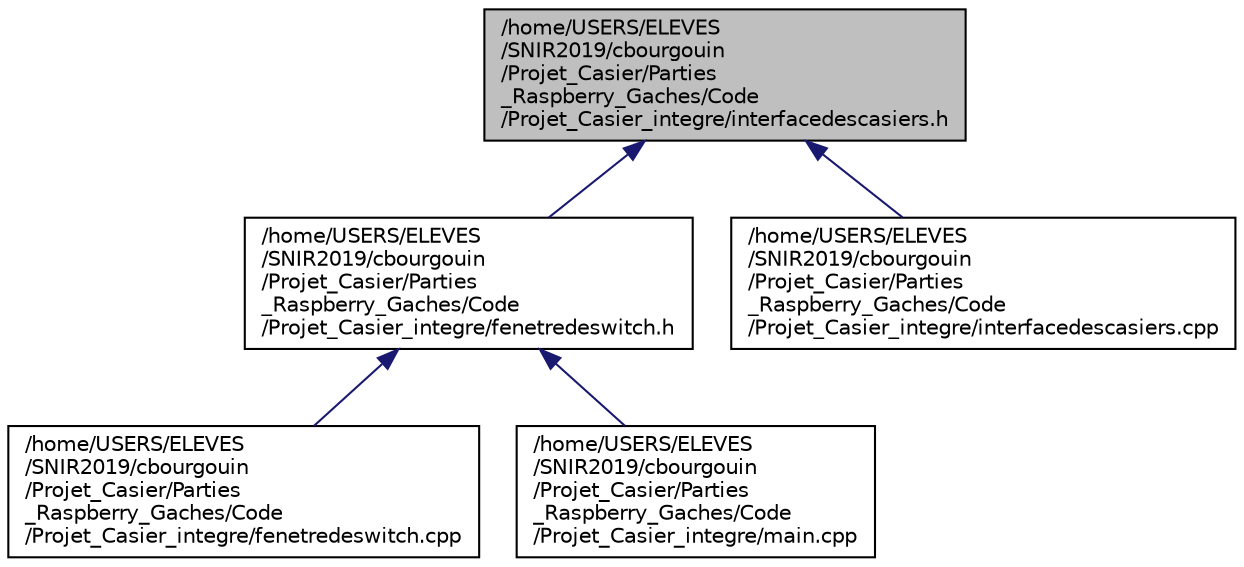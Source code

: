 digraph "/home/USERS/ELEVES/SNIR2019/cbourgouin/Projet_Casier/Parties_Raspberry_Gaches/Code/Projet_Casier_integre/interfacedescasiers.h"
{
  edge [fontname="Helvetica",fontsize="10",labelfontname="Helvetica",labelfontsize="10"];
  node [fontname="Helvetica",fontsize="10",shape=record];
  Node26 [label="/home/USERS/ELEVES\l/SNIR2019/cbourgouin\l/Projet_Casier/Parties\l_Raspberry_Gaches/Code\l/Projet_Casier_integre/interfacedescasiers.h",height=0.2,width=0.4,color="black", fillcolor="grey75", style="filled", fontcolor="black"];
  Node26 -> Node27 [dir="back",color="midnightblue",fontsize="10",style="solid",fontname="Helvetica"];
  Node27 [label="/home/USERS/ELEVES\l/SNIR2019/cbourgouin\l/Projet_Casier/Parties\l_Raspberry_Gaches/Code\l/Projet_Casier_integre/fenetredeswitch.h",height=0.2,width=0.4,color="black", fillcolor="white", style="filled",URL="$fenetredeswitch_8h.html",tooltip="Déclaration de la classe visuel fenetreDeSwitch. "];
  Node27 -> Node28 [dir="back",color="midnightblue",fontsize="10",style="solid",fontname="Helvetica"];
  Node28 [label="/home/USERS/ELEVES\l/SNIR2019/cbourgouin\l/Projet_Casier/Parties\l_Raspberry_Gaches/Code\l/Projet_Casier_integre/fenetredeswitch.cpp",height=0.2,width=0.4,color="black", fillcolor="white", style="filled",URL="$fenetredeswitch_8cpp.html",tooltip="Implémentation de la classe visuel fenetreDeSwitch. "];
  Node27 -> Node29 [dir="back",color="midnightblue",fontsize="10",style="solid",fontname="Helvetica"];
  Node29 [label="/home/USERS/ELEVES\l/SNIR2019/cbourgouin\l/Projet_Casier/Parties\l_Raspberry_Gaches/Code\l/Projet_Casier_integre/main.cpp",height=0.2,width=0.4,color="black", fillcolor="white", style="filled",URL="$main_8cpp.html"];
  Node26 -> Node30 [dir="back",color="midnightblue",fontsize="10",style="solid",fontname="Helvetica"];
  Node30 [label="/home/USERS/ELEVES\l/SNIR2019/cbourgouin\l/Projet_Casier/Parties\l_Raspberry_Gaches/Code\l/Projet_Casier_integre/interfacedescasiers.cpp",height=0.2,width=0.4,color="black", fillcolor="white", style="filled",URL="$interfacedescasiers_8cpp.html"];
}
